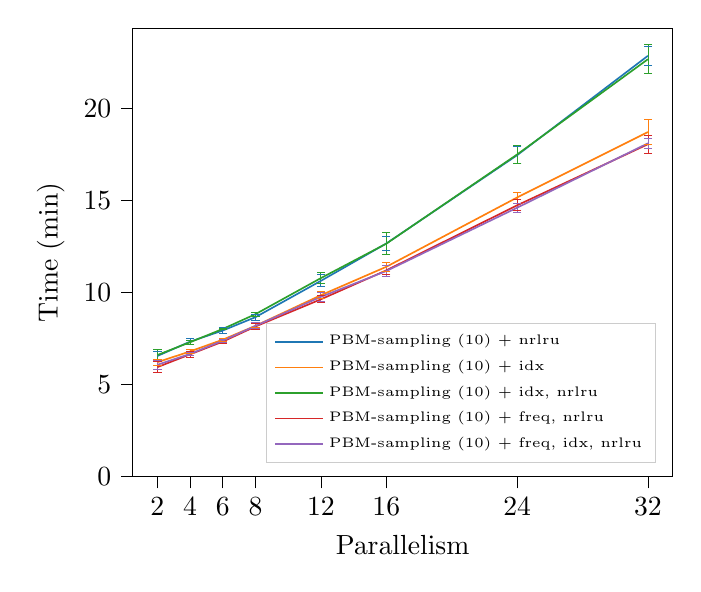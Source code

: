% This file was created with tikzplotlib v0.10.1.
\begin{tikzpicture}

\definecolor{crimson2143940}{RGB}{214,39,40}
\definecolor{darkgray176}{RGB}{176,176,176}
\definecolor{darkorange25512714}{RGB}{255,127,14}
\definecolor{forestgreen4416044}{RGB}{44,160,44}
\definecolor{lightgray204}{RGB}{204,204,204}
\definecolor{mediumpurple148103189}{RGB}{148,103,189}
\definecolor{steelblue31119180}{RGB}{31,119,180}

\begin{axis}[
legend cell align={left},
legend style={
  font=\tiny,
  fill opacity=0.8,
  draw opacity=1,
  text opacity=1,
  at={(0.97,0.03)},
  anchor=south east,
  draw=lightgray204
},
tick align=outside,
tick pos=left,
%title={Time vs parallelism - Trailing index scans 1pct EXTRA},
x grid style={darkgray176},
xlabel={Parallelism},
xtick=data,
xmin=0.5, xmax=33.5,
xtick style={color=black},
y grid style={darkgray176},
ylabel={Time (min)},
ymin=0, ymax=24.36,
ytick style={color=black}
]
\path [draw=steelblue31119180, line width=0.3px]
(axis cs:2,6.282)
--(axis cs:2,6.818);

\path [draw=steelblue31119180, line width=0.3px]
(axis cs:4,7.171)
--(axis cs:4,7.489);

\path [draw=steelblue31119180, line width=0.3px]
(axis cs:6,7.755)
--(axis cs:6,8.112);

\path [draw=steelblue31119180, line width=0.3px]
(axis cs:8,8.505)
--(axis cs:8,8.815);

\path [draw=steelblue31119180, line width=0.3px]
(axis cs:12,10.305)
--(axis cs:12,10.962);

\path [draw=steelblue31119180, line width=0.3px]
(axis cs:16,12.281)
--(axis cs:16,13.046);

\path [draw=steelblue31119180, line width=0.3px]
(axis cs:24,16.991)
--(axis cs:24,17.929);

\path [draw=steelblue31119180, line width=0.3px]
(axis cs:32,22.339)
--(axis cs:32,23.387);

\addplot [line width=0.3px, steelblue31119180, mark=-, mark size=1.5, mark options={solid}, only marks, forget plot]
table {%
2 6.282
4 7.171
6 7.755
8 8.505
12 10.305
16 12.281
24 16.991
32 22.339
};
\addplot [line width=0.3px, steelblue31119180, mark=-, mark size=1.5, mark options={solid}, only marks, forget plot]
table {%
2 6.818
4 7.489
6 8.112
8 8.815
12 10.962
16 13.046
24 17.929
32 23.387
};
\path [draw=darkorange25512714, line width=0.3px]
(axis cs:2,6.046)
--(axis cs:2,6.38);

\path [draw=darkorange25512714, line width=0.3px]
(axis cs:4,6.683)
--(axis cs:4,6.917);

\path [draw=darkorange25512714, line width=0.3px]
(axis cs:6,7.343)
--(axis cs:6,7.53);

\path [draw=darkorange25512714, line width=0.3px]
(axis cs:8,8.083)
--(axis cs:8,8.297);

\path [draw=darkorange25512714, line width=0.3px]
(axis cs:12,9.66)
--(axis cs:12,10.047);

\path [draw=darkorange25512714, line width=0.3px]
(axis cs:16,11.158)
--(axis cs:16,11.635);

\path [draw=darkorange25512714, line width=0.3px]
(axis cs:24,14.861)
--(axis cs:24,15.465);

\path [draw=darkorange25512714, line width=0.3px]
(axis cs:32,18.029)
--(axis cs:32,19.404);

\addplot [line width=0.3px, darkorange25512714, mark=-, mark size=1.5, mark options={solid}, only marks, forget plot]
table {%
2 6.046
4 6.683
6 7.343
8 8.083
12 9.66
16 11.158
24 14.861
32 18.029
};
\addplot [line width=0.3px, darkorange25512714, mark=-, mark size=1.5, mark options={solid}, only marks, forget plot]
table {%
2 6.38
4 6.917
6 7.53
8 8.297
12 10.047
16 11.635
24 15.465
32 19.404
};
\path [draw=forestgreen4416044, line width=0.3px]
(axis cs:2,6.303)
--(axis cs:2,6.904);

\path [draw=forestgreen4416044, line width=0.3px]
(axis cs:4,7.181)
--(axis cs:4,7.412);

\path [draw=forestgreen4416044, line width=0.3px]
(axis cs:6,7.972)
--(axis cs:6,8.068);

\path [draw=forestgreen4416044, line width=0.3px]
(axis cs:8,8.708)
--(axis cs:8,8.939);

\path [draw=forestgreen4416044, line width=0.3px]
(axis cs:12,10.476)
--(axis cs:12,11.09);

\path [draw=forestgreen4416044, line width=0.3px]
(axis cs:16,12.053)
--(axis cs:16,13.253);

\path [draw=forestgreen4416044, line width=0.3px]
(axis cs:24,16.989)
--(axis cs:24,18.011);

\path [draw=forestgreen4416044, line width=0.3px]
(axis cs:32,21.884)
--(axis cs:32,23.469);

\addplot [line width=0.3px, forestgreen4416044, mark=-, mark size=1.5, mark options={solid}, only marks, forget plot]
table {%
2 6.303
4 7.181
6 7.972
8 8.708
12 10.476
16 12.053
24 16.989
32 21.884
};
\addplot [line width=0.3px, forestgreen4416044, mark=-, mark size=1.5, mark options={solid}, only marks, forget plot]
table {%
2 6.904
4 7.412
6 8.068
8 8.939
12 11.09
16 13.253
24 18.011
32 23.469
};
\path [draw=crimson2143940, line width=0.3px]
(axis cs:2,5.65)
--(axis cs:2,6.237);

\path [draw=crimson2143940, line width=0.3px]
(axis cs:4,6.459)
--(axis cs:4,6.821);

\path [draw=crimson2143940, line width=0.3px]
(axis cs:6,7.222)
--(axis cs:6,7.438);

\path [draw=crimson2143940, line width=0.3px]
(axis cs:8,7.986)
--(axis cs:8,8.321);

\path [draw=crimson2143940, line width=0.3px]
(axis cs:12,9.445)
--(axis cs:12,9.815);

\path [draw=crimson2143940, line width=0.3px]
(axis cs:16,10.956)
--(axis cs:16,11.451);

\path [draw=crimson2143940, line width=0.3px]
(axis cs:24,14.441)
--(axis cs:24,15.032);

\path [draw=crimson2143940, line width=0.3px]
(axis cs:32,17.562)
--(axis cs:32,18.551);

\addplot [line width=0.3px, crimson2143940, mark=-, mark size=1.5, mark options={solid}, only marks, forget plot]
table {%
2 5.65
4 6.459
6 7.222
8 7.986
12 9.445
16 10.956
24 14.441
32 17.562
};
\addplot [line width=0.3px, crimson2143940, mark=-, mark size=1.5, mark options={solid}, only marks, forget plot]
table {%
2 6.237
4 6.821
6 7.438
8 8.321
12 9.815
16 11.451
24 15.032
32 18.551
};
\path [draw=mediumpurple148103189, line width=0.3px]
(axis cs:2,5.837)
--(axis cs:2,6.31);

\path [draw=mediumpurple148103189, line width=0.3px]
(axis cs:4,6.58)
--(axis cs:4,6.746);

\path [draw=mediumpurple148103189, line width=0.3px]
(axis cs:6,7.299)
--(axis cs:6,7.468);

\path [draw=mediumpurple148103189, line width=0.3px]
(axis cs:8,8.025)
--(axis cs:8,8.348);

\path [draw=mediumpurple148103189, line width=0.3px]
(axis cs:12,9.497)
--(axis cs:12,10.03);

\path [draw=mediumpurple148103189, line width=0.3px]
(axis cs:16,10.855)
--(axis cs:16,11.478);

\path [draw=mediumpurple148103189, line width=0.3px]
(axis cs:24,14.359)
--(axis cs:24,14.855);

\path [draw=mediumpurple148103189, line width=0.3px]
(axis cs:32,17.823)
--(axis cs:32,18.398);

\addplot [line width=0.3px, mediumpurple148103189, mark=-, mark size=1.5, mark options={solid}, only marks, forget plot]
table {%
2 5.837
4 6.58
6 7.299
8 8.025
12 9.497
16 10.855
24 14.359
32 17.823
};
\addplot [line width=0.3px, mediumpurple148103189, mark=-, mark size=1.5, mark options={solid}, only marks, forget plot]
table {%
2 6.31
4 6.746
6 7.468
8 8.348
12 10.03
16 11.478
24 14.855
32 18.398
};
\addplot [semithick, steelblue31119180]
table {%
2 6.55
4 7.33
6 7.933
8 8.66
12 10.633
16 12.663
24 17.46
32 22.863
};
\addlegendentry{PBM-sampling (10) + nrlru}
\addplot [semithick, darkorange25512714]
table {%
2 6.213
4 6.8
6 7.437
8 8.19
12 9.853
16 11.397
24 15.163
32 18.717
};
\addlegendentry{PBM-sampling (10) + idx}
\addplot [semithick, forestgreen4416044]
table {%
2 6.603
4 7.297
6 8.02
8 8.823
12 10.783
16 12.653
24 17.5
32 22.677
};
\addlegendentry{PBM-sampling (10) + idx, nrlru}
\addplot [semithick, crimson2143940]
table {%
2 5.943
4 6.64
6 7.33
8 8.153
12 9.63
16 11.203
24 14.737
32 18.057
};
\addlegendentry{PBM-sampling (10) + freq, nrlru}
\addplot [semithick, mediumpurple148103189]
table {%
2 6.073
4 6.663
6 7.383
8 8.187
12 9.763
16 11.167
24 14.607
32 18.11
};
\addlegendentry{PBM-sampling (10) + freq, idx, nrlru}
\end{axis}

\end{tikzpicture}
